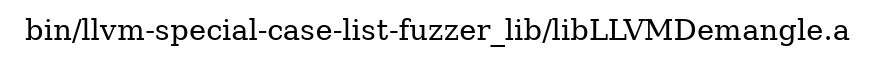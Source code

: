 digraph "bin/llvm-special-case-list-fuzzer_lib/libLLVMDemangle.a" {
	label="bin/llvm-special-case-list-fuzzer_lib/libLLVMDemangle.a";
	rankdir=LR;

}
